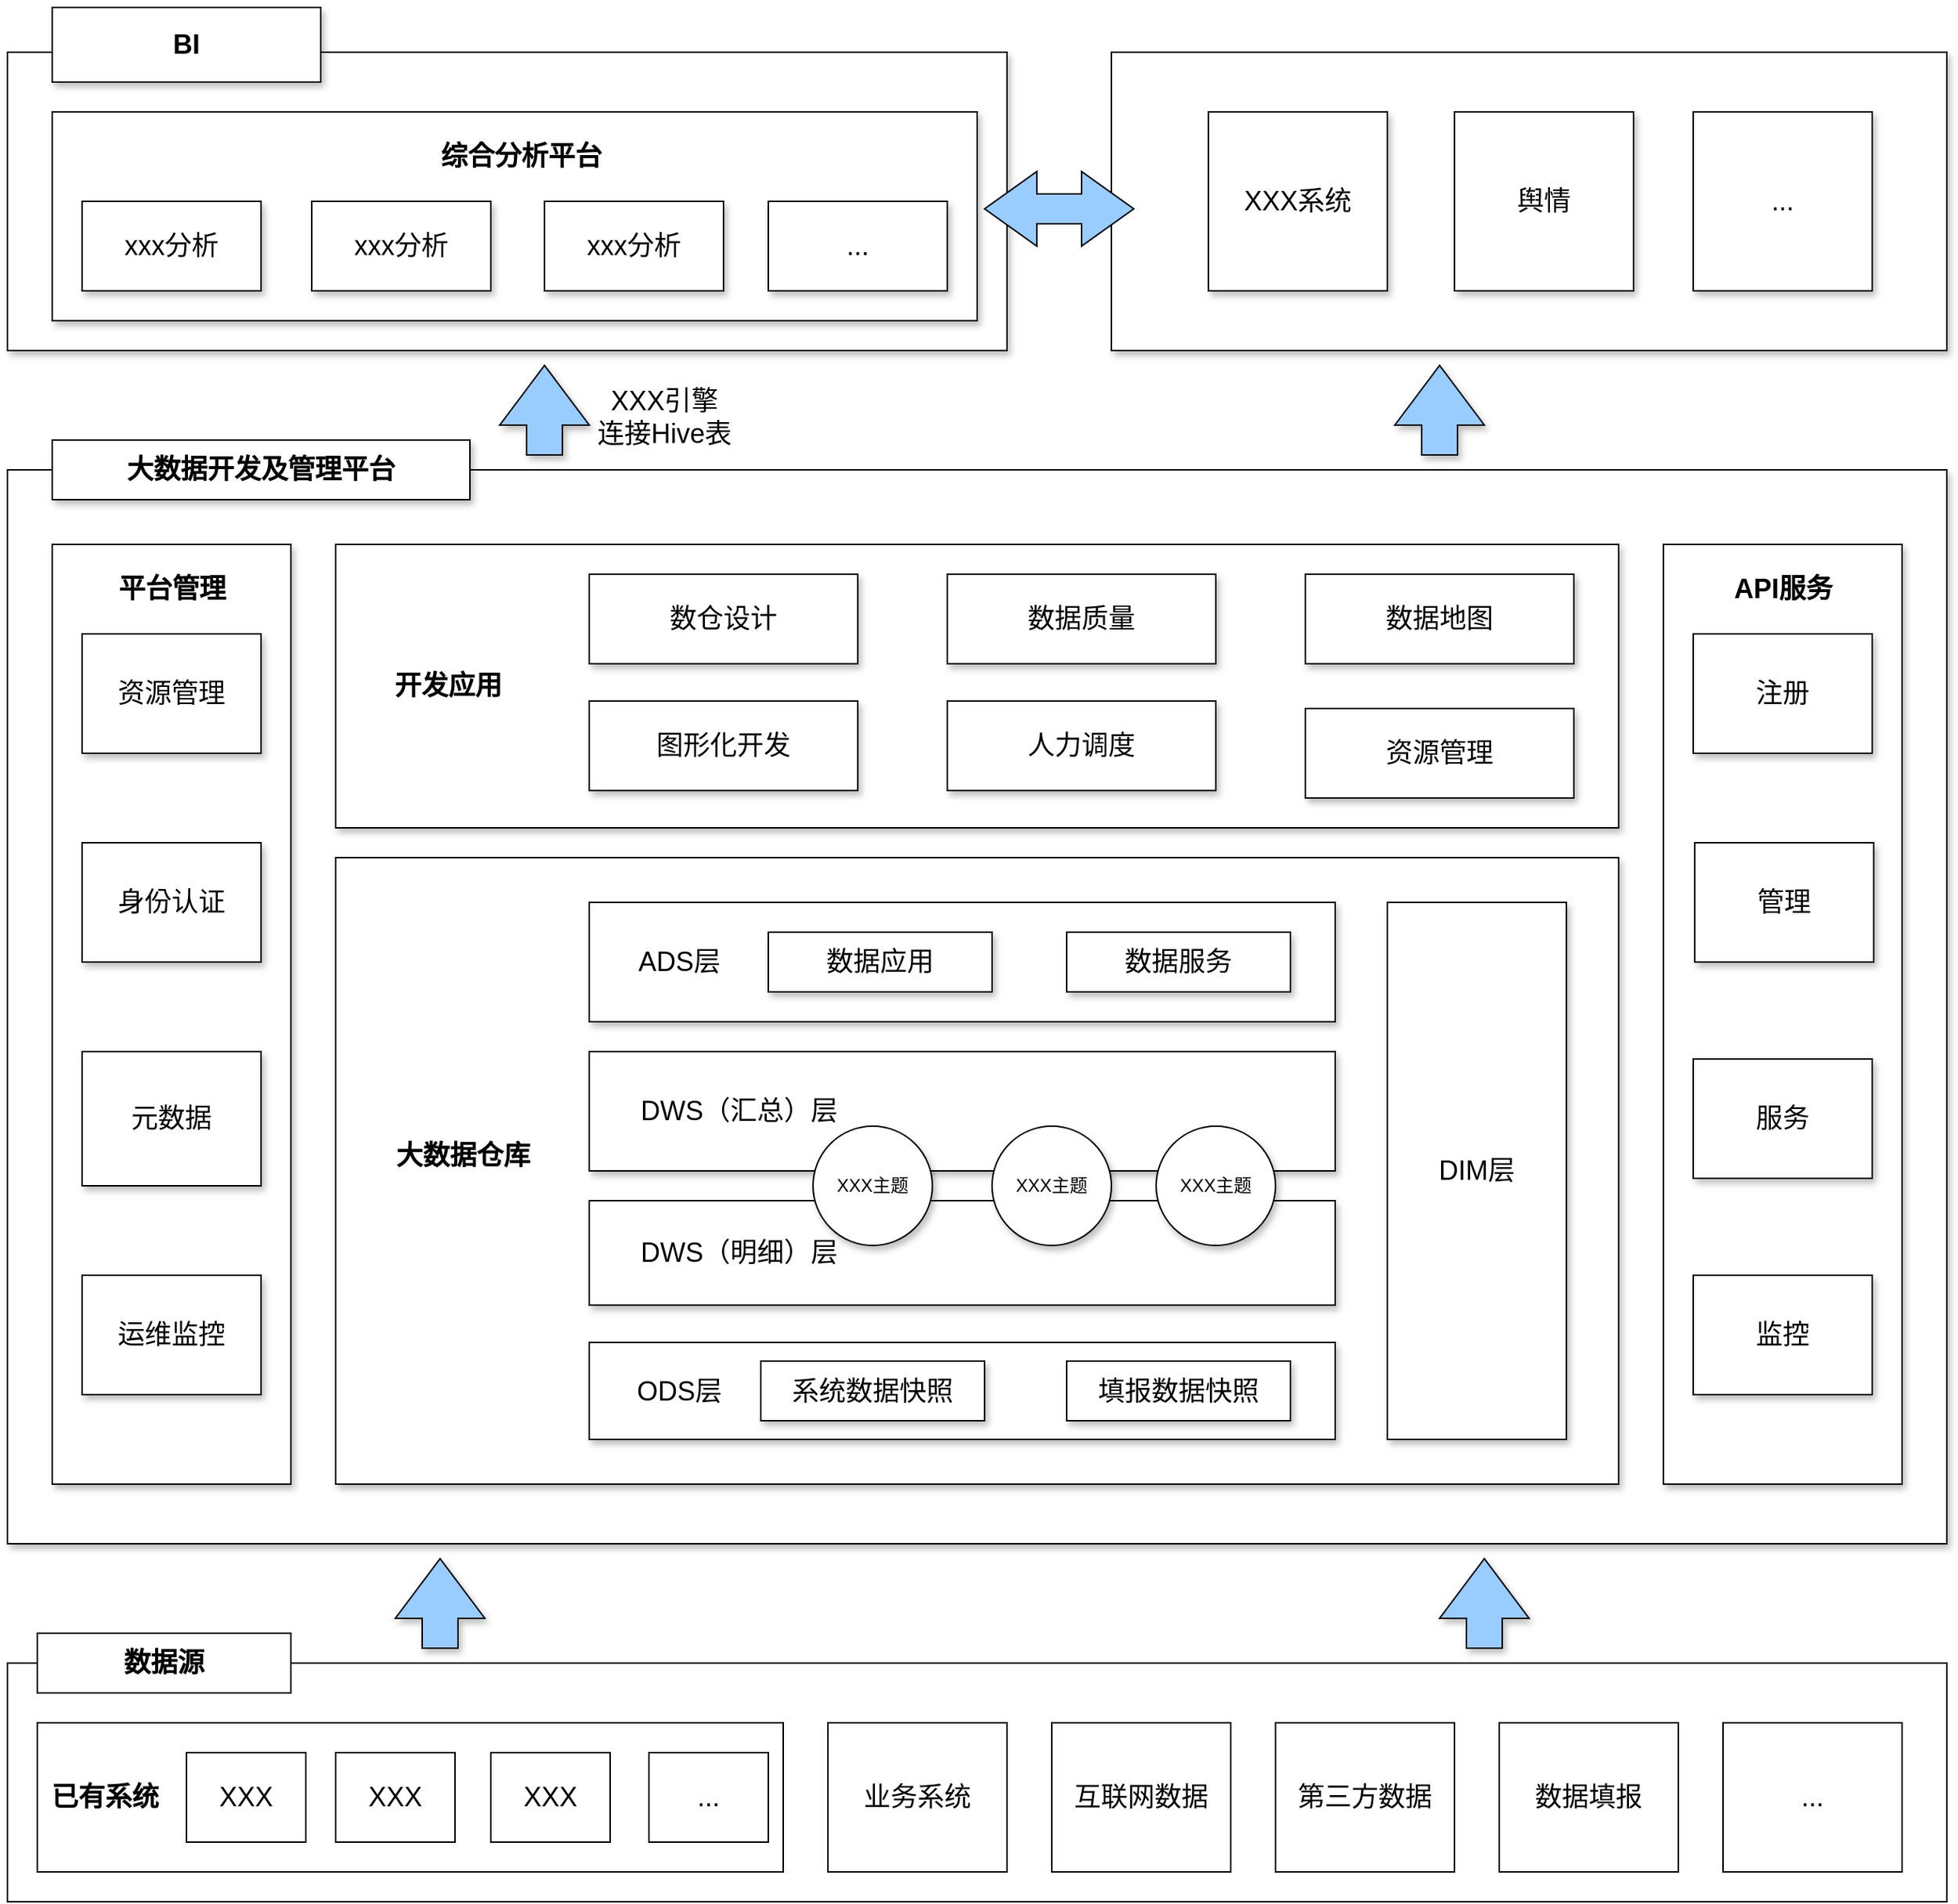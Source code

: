 <mxfile version="15.4.0" type="device"><diagram id="YsbftUvsjEnNXmOI4gjR" name="第 1 页"><mxGraphModel dx="1346" dy="1983" grid="1" gridSize="10" guides="1" tooltips="1" connect="1" arrows="1" fold="1" page="1" pageScale="1" pageWidth="827" pageHeight="1169" math="0" shadow="0"><root><mxCell id="0"/><mxCell id="1" parent="0"/><mxCell id="E2dtoqY-HvGb0Fno-uWc-1" value="" style="rounded=0;whiteSpace=wrap;html=1;" parent="1" vertex="1"><mxGeometry x="50" y="740" width="1300" height="160" as="geometry"/></mxCell><mxCell id="E2dtoqY-HvGb0Fno-uWc-2" value="" style="rounded=0;whiteSpace=wrap;html=1;" parent="1" vertex="1"><mxGeometry x="70" y="780" width="500" height="100" as="geometry"/></mxCell><mxCell id="E2dtoqY-HvGb0Fno-uWc-3" value="&lt;font style=&quot;font-size: 18px&quot;&gt;&lt;b&gt;数据源&lt;/b&gt;&lt;/font&gt;" style="rounded=0;whiteSpace=wrap;html=1;" parent="1" vertex="1"><mxGeometry x="70" y="720" width="170" height="40" as="geometry"/></mxCell><mxCell id="E2dtoqY-HvGb0Fno-uWc-4" value="&lt;font style=&quot;font-size: 18px&quot;&gt;业务系统&lt;/font&gt;" style="rounded=0;whiteSpace=wrap;html=1;" parent="1" vertex="1"><mxGeometry x="600" y="780" width="120" height="100" as="geometry"/></mxCell><mxCell id="E2dtoqY-HvGb0Fno-uWc-5" value="&lt;font style=&quot;font-size: 18px&quot;&gt;互联网数据&lt;/font&gt;" style="rounded=0;whiteSpace=wrap;html=1;" parent="1" vertex="1"><mxGeometry x="750" y="780" width="120" height="100" as="geometry"/></mxCell><mxCell id="E2dtoqY-HvGb0Fno-uWc-6" value="&lt;font style=&quot;font-size: 18px&quot;&gt;第三方数据&lt;/font&gt;" style="rounded=0;whiteSpace=wrap;html=1;" parent="1" vertex="1"><mxGeometry x="900" y="780" width="120" height="100" as="geometry"/></mxCell><mxCell id="E2dtoqY-HvGb0Fno-uWc-7" value="&lt;font style=&quot;font-size: 18px&quot;&gt;数据填报&lt;/font&gt;" style="rounded=0;whiteSpace=wrap;html=1;" parent="1" vertex="1"><mxGeometry x="1050" y="780" width="120" height="100" as="geometry"/></mxCell><mxCell id="E2dtoqY-HvGb0Fno-uWc-9" value="&lt;font style=&quot;font-size: 18px&quot;&gt;...&lt;/font&gt;" style="rounded=0;whiteSpace=wrap;html=1;" parent="1" vertex="1"><mxGeometry x="1200" y="780" width="120" height="100" as="geometry"/></mxCell><mxCell id="E2dtoqY-HvGb0Fno-uWc-10" value="&lt;font style=&quot;font-size: 18px&quot;&gt;&lt;b&gt;已有系统&lt;/b&gt;&lt;/font&gt;" style="text;html=1;resizable=0;autosize=1;align=center;verticalAlign=middle;points=[];fillColor=none;strokeColor=none;rounded=0;" parent="1" vertex="1"><mxGeometry x="70" y="820" width="90" height="20" as="geometry"/></mxCell><mxCell id="E2dtoqY-HvGb0Fno-uWc-11" value="&lt;font style=&quot;font-size: 18px&quot;&gt;XXX&lt;/font&gt;" style="rounded=0;whiteSpace=wrap;html=1;" parent="1" vertex="1"><mxGeometry x="170" y="800" width="80" height="60" as="geometry"/></mxCell><mxCell id="E2dtoqY-HvGb0Fno-uWc-12" value="&lt;span&gt;&lt;font style=&quot;font-size: 18px&quot;&gt;XXX&lt;/font&gt;&lt;/span&gt;" style="rounded=0;whiteSpace=wrap;html=1;" parent="1" vertex="1"><mxGeometry x="270" y="800" width="80" height="60" as="geometry"/></mxCell><mxCell id="E2dtoqY-HvGb0Fno-uWc-13" value="&lt;span&gt;&lt;font style=&quot;font-size: 18px&quot;&gt;XXX&lt;/font&gt;&lt;/span&gt;" style="rounded=0;whiteSpace=wrap;html=1;" parent="1" vertex="1"><mxGeometry x="374" y="800" width="80" height="60" as="geometry"/></mxCell><mxCell id="E2dtoqY-HvGb0Fno-uWc-14" value="&lt;font style=&quot;font-size: 18px&quot;&gt;...&lt;/font&gt;" style="rounded=0;whiteSpace=wrap;html=1;" parent="1" vertex="1"><mxGeometry x="480" y="800" width="80" height="60" as="geometry"/></mxCell><mxCell id="E2dtoqY-HvGb0Fno-uWc-15" value="" style="html=1;shadow=1;dashed=0;align=center;verticalAlign=middle;shape=mxgraph.arrows2.arrow;dy=0.6;dx=40;direction=north;notch=0;fillColor=#99CCFF;" parent="1" vertex="1"><mxGeometry x="310" y="670" width="60" height="60" as="geometry"/></mxCell><mxCell id="E2dtoqY-HvGb0Fno-uWc-16" value="" style="html=1;shadow=1;dashed=0;align=center;verticalAlign=middle;shape=mxgraph.arrows2.arrow;dy=0.6;dx=40;direction=north;notch=0;fillColor=#99CCFF;" parent="1" vertex="1"><mxGeometry x="1010" y="670" width="60" height="60" as="geometry"/></mxCell><mxCell id="E2dtoqY-HvGb0Fno-uWc-17" value="" style="rounded=0;whiteSpace=wrap;html=1;shadow=1;fillColor=#FFFFFF;" parent="1" vertex="1"><mxGeometry x="50" y="-60" width="1300" height="720" as="geometry"/></mxCell><mxCell id="E2dtoqY-HvGb0Fno-uWc-19" value="" style="rounded=0;whiteSpace=wrap;html=1;shadow=1;fillColor=#FFFFFF;" parent="1" vertex="1"><mxGeometry x="80" y="-10" width="160" height="630" as="geometry"/></mxCell><mxCell id="E2dtoqY-HvGb0Fno-uWc-20" value="" style="rounded=0;whiteSpace=wrap;html=1;shadow=1;fillColor=#FFFFFF;" parent="1" vertex="1"><mxGeometry x="270" y="200" width="860" height="420" as="geometry"/></mxCell><mxCell id="E2dtoqY-HvGb0Fno-uWc-21" value="" style="rounded=0;whiteSpace=wrap;html=1;shadow=1;fillColor=#FFFFFF;" parent="1" vertex="1"><mxGeometry x="1160" y="-10" width="160" height="630" as="geometry"/></mxCell><mxCell id="E2dtoqY-HvGb0Fno-uWc-22" value="" style="rounded=0;whiteSpace=wrap;html=1;shadow=1;fillColor=#FFFFFF;" parent="1" vertex="1"><mxGeometry x="270" y="-10" width="860" height="190" as="geometry"/></mxCell><mxCell id="E2dtoqY-HvGb0Fno-uWc-23" value="&lt;font style=&quot;font-size: 18px&quot;&gt;&lt;b&gt;大数据开发及管理平台&lt;/b&gt;&lt;/font&gt;" style="rounded=0;whiteSpace=wrap;html=1;shadow=1;fillColor=#FFFFFF;" parent="1" vertex="1"><mxGeometry x="80" y="-80" width="280" height="40" as="geometry"/></mxCell><mxCell id="E2dtoqY-HvGb0Fno-uWc-24" value="&lt;font style=&quot;font-size: 18px&quot;&gt;&lt;b&gt;平台管理&lt;/b&gt;&lt;/font&gt;" style="text;html=1;resizable=0;autosize=1;align=center;verticalAlign=middle;points=[];fillColor=none;strokeColor=none;rounded=0;shadow=1;" parent="1" vertex="1"><mxGeometry x="115" y="10" width="90" height="20" as="geometry"/></mxCell><mxCell id="E2dtoqY-HvGb0Fno-uWc-25" value="&lt;font style=&quot;font-size: 18px&quot;&gt;资源管理&lt;/font&gt;" style="rounded=0;whiteSpace=wrap;html=1;shadow=1;fillColor=#FFFFFF;" parent="1" vertex="1"><mxGeometry x="100" y="50" width="120" height="80" as="geometry"/></mxCell><mxCell id="E2dtoqY-HvGb0Fno-uWc-26" value="&lt;font style=&quot;font-size: 18px&quot;&gt;身份认证&lt;/font&gt;" style="rounded=0;whiteSpace=wrap;html=1;shadow=1;fillColor=#FFFFFF;" parent="1" vertex="1"><mxGeometry x="100" y="190" width="120" height="80" as="geometry"/></mxCell><mxCell id="E2dtoqY-HvGb0Fno-uWc-28" value="&lt;font style=&quot;font-size: 18px&quot;&gt;元数据&lt;/font&gt;" style="rounded=0;whiteSpace=wrap;html=1;shadow=1;fillColor=#FFFFFF;" parent="1" vertex="1"><mxGeometry x="100" y="330" width="120" height="90" as="geometry"/></mxCell><mxCell id="E2dtoqY-HvGb0Fno-uWc-29" value="&lt;font style=&quot;font-size: 18px&quot;&gt;运维监控&lt;/font&gt;" style="rounded=0;whiteSpace=wrap;html=1;shadow=1;fillColor=#FFFFFF;" parent="1" vertex="1"><mxGeometry x="100" y="480" width="120" height="80" as="geometry"/></mxCell><mxCell id="E2dtoqY-HvGb0Fno-uWc-31" value="&lt;font style=&quot;font-size: 18px&quot;&gt;注册&lt;/font&gt;" style="rounded=0;whiteSpace=wrap;html=1;shadow=1;fillColor=#FFFFFF;" parent="1" vertex="1"><mxGeometry x="1180" y="50" width="120" height="80" as="geometry"/></mxCell><mxCell id="E2dtoqY-HvGb0Fno-uWc-32" value="&lt;font style=&quot;font-size: 18px&quot;&gt;管理&lt;/font&gt;" style="rounded=0;whiteSpace=wrap;html=1;shadow=1;fillColor=#FFFFFF;" parent="1" vertex="1"><mxGeometry x="1181" y="190" width="120" height="80" as="geometry"/></mxCell><mxCell id="E2dtoqY-HvGb0Fno-uWc-33" value="&lt;span style=&quot;font-size: 18px&quot;&gt;服务&lt;/span&gt;" style="rounded=0;whiteSpace=wrap;html=1;shadow=1;fillColor=#FFFFFF;" parent="1" vertex="1"><mxGeometry x="1180" y="335" width="120" height="80" as="geometry"/></mxCell><mxCell id="E2dtoqY-HvGb0Fno-uWc-34" value="&lt;font style=&quot;font-size: 18px&quot;&gt;监控&lt;/font&gt;" style="rounded=0;whiteSpace=wrap;html=1;shadow=1;fillColor=#FFFFFF;" parent="1" vertex="1"><mxGeometry x="1180" y="480" width="120" height="80" as="geometry"/></mxCell><mxCell id="E2dtoqY-HvGb0Fno-uWc-35" value="&lt;span style=&quot;font-size: 18px&quot;&gt;&lt;b&gt;API服务&lt;/b&gt;&lt;/span&gt;" style="text;html=1;resizable=0;autosize=1;align=center;verticalAlign=middle;points=[];fillColor=none;strokeColor=none;rounded=0;shadow=1;" parent="1" vertex="1"><mxGeometry x="1200" y="10" width="80" height="20" as="geometry"/></mxCell><mxCell id="E2dtoqY-HvGb0Fno-uWc-36" value="&lt;b&gt;&lt;font style=&quot;font-size: 18px&quot;&gt;开发应用&lt;/font&gt;&lt;/b&gt;" style="text;html=1;resizable=0;autosize=1;align=center;verticalAlign=middle;points=[];fillColor=none;strokeColor=none;rounded=0;shadow=1;" parent="1" vertex="1"><mxGeometry x="300" y="75" width="90" height="20" as="geometry"/></mxCell><mxCell id="E2dtoqY-HvGb0Fno-uWc-37" value="&lt;font style=&quot;font-size: 18px&quot;&gt;数仓设计&lt;/font&gt;" style="rounded=0;whiteSpace=wrap;html=1;shadow=1;fillColor=#FFFFFF;" parent="1" vertex="1"><mxGeometry x="440" y="10" width="180" height="60" as="geometry"/></mxCell><mxCell id="E2dtoqY-HvGb0Fno-uWc-39" value="&lt;font style=&quot;font-size: 18px&quot;&gt;图形化开发&lt;/font&gt;" style="rounded=0;whiteSpace=wrap;html=1;shadow=1;fillColor=#FFFFFF;" parent="1" vertex="1"><mxGeometry x="440" y="95" width="180" height="60" as="geometry"/></mxCell><mxCell id="E2dtoqY-HvGb0Fno-uWc-40" value="&lt;font style=&quot;font-size: 18px&quot;&gt;数据质量&lt;/font&gt;" style="rounded=0;whiteSpace=wrap;html=1;shadow=1;fillColor=#FFFFFF;" parent="1" vertex="1"><mxGeometry x="680" y="10" width="180" height="60" as="geometry"/></mxCell><mxCell id="E2dtoqY-HvGb0Fno-uWc-41" value="&lt;font style=&quot;font-size: 18px&quot;&gt;数据地图&lt;/font&gt;" style="rounded=0;whiteSpace=wrap;html=1;shadow=1;fillColor=#FFFFFF;" parent="1" vertex="1"><mxGeometry x="920" y="10" width="180" height="60" as="geometry"/></mxCell><mxCell id="E2dtoqY-HvGb0Fno-uWc-42" value="&lt;font style=&quot;font-size: 18px&quot;&gt;人力调度&lt;/font&gt;" style="rounded=0;whiteSpace=wrap;html=1;shadow=1;fillColor=#FFFFFF;" parent="1" vertex="1"><mxGeometry x="680" y="95" width="180" height="60" as="geometry"/></mxCell><mxCell id="E2dtoqY-HvGb0Fno-uWc-43" value="&lt;font style=&quot;font-size: 18px&quot;&gt;资源管理&lt;/font&gt;" style="rounded=0;whiteSpace=wrap;html=1;shadow=1;fillColor=#FFFFFF;" parent="1" vertex="1"><mxGeometry x="920" y="100" width="180" height="60" as="geometry"/></mxCell><mxCell id="E2dtoqY-HvGb0Fno-uWc-44" value="&lt;b&gt;&lt;font style=&quot;font-size: 18px&quot;&gt;大数据仓库&lt;/font&gt;&lt;/b&gt;" style="text;html=1;resizable=0;autosize=1;align=center;verticalAlign=middle;points=[];fillColor=none;strokeColor=none;rounded=0;shadow=1;" parent="1" vertex="1"><mxGeometry x="300" y="390" width="110" height="20" as="geometry"/></mxCell><mxCell id="E2dtoqY-HvGb0Fno-uWc-45" value="" style="rounded=0;whiteSpace=wrap;html=1;shadow=1;fillColor=#FFFFFF;" parent="1" vertex="1"><mxGeometry x="440" y="230" width="500" height="80" as="geometry"/></mxCell><mxCell id="E2dtoqY-HvGb0Fno-uWc-46" value="" style="rounded=0;whiteSpace=wrap;html=1;shadow=1;fillColor=#FFFFFF;" parent="1" vertex="1"><mxGeometry x="440" y="330" width="500" height="80" as="geometry"/></mxCell><mxCell id="E2dtoqY-HvGb0Fno-uWc-47" value="&lt;span style=&quot;color: rgba(0 , 0 , 0 , 0) ; font-family: monospace ; font-size: 0px&quot;&gt;%3CmxGraphModel%3E%3Croot%3E%3CmxCell%20id%3D%220%22%2F%3E%3CmxCell%20id%3D%221%22%20parent%3D%220%22%2F%3E%3CmxCell%20id%3D%222%22%20value%3D%22%26lt%3Bspan%20style%3D%26quot%3Bfont-size%3A%2018px%26quot%3B%26gt%3BDWS%EF%BC%88%E6%B1%87%E6%80%BB%EF%BC%89%E5%B1%82%26lt%3B%2Fspan%26gt%3B%22%20style%3D%22text%3Bhtml%3D1%3Bresizable%3D0%3Bautosize%3D1%3Balign%3Dcenter%3BverticalAlign%3Dmiddle%3Bpoints%3D%5B%5D%3BfillColor%3Dnone%3BstrokeColor%3Dnone%3Brounded%3D0%3Bshadow%3D1%3B%22%20vertex%3D%221%22%20parent%3D%221%22%3E%3CmxGeometry%20x%3D%22465%22%20y%3D%22350%22%20width%3D%22150%22%20height%3D%2220%22%20as%3D%22geometry%22%2F%3E%3C%2FmxCell%3E%3C%2Froot%3E%3C%2FmxGraphModel%3E&lt;/span&gt;" style="rounded=0;whiteSpace=wrap;html=1;shadow=1;fillColor=#FFFFFF;" parent="1" vertex="1"><mxGeometry x="440" y="430" width="500" height="70" as="geometry"/></mxCell><mxCell id="E2dtoqY-HvGb0Fno-uWc-48" value="" style="rounded=0;whiteSpace=wrap;html=1;shadow=1;fillColor=#FFFFFF;" parent="1" vertex="1"><mxGeometry x="440" y="525" width="500" height="65" as="geometry"/></mxCell><mxCell id="E2dtoqY-HvGb0Fno-uWc-49" value="XXX主题" style="ellipse;whiteSpace=wrap;html=1;aspect=fixed;shadow=1;fillColor=#FFFFFF;" parent="1" vertex="1"><mxGeometry x="590" y="380" width="80" height="80" as="geometry"/></mxCell><mxCell id="E2dtoqY-HvGb0Fno-uWc-52" value="&lt;span&gt;XXX主题&lt;/span&gt;" style="ellipse;whiteSpace=wrap;html=1;aspect=fixed;shadow=1;fillColor=#FFFFFF;" parent="1" vertex="1"><mxGeometry x="710" y="380" width="80" height="80" as="geometry"/></mxCell><mxCell id="E2dtoqY-HvGb0Fno-uWc-53" value="&lt;span&gt;XXX主题&lt;/span&gt;" style="ellipse;whiteSpace=wrap;html=1;aspect=fixed;shadow=1;fillColor=#FFFFFF;" parent="1" vertex="1"><mxGeometry x="820" y="380" width="80" height="80" as="geometry"/></mxCell><mxCell id="E2dtoqY-HvGb0Fno-uWc-54" value="&lt;font style=&quot;font-size: 18px&quot;&gt;ADS层&lt;/font&gt;" style="text;html=1;resizable=0;autosize=1;align=center;verticalAlign=middle;points=[];fillColor=none;strokeColor=none;rounded=0;shadow=1;" parent="1" vertex="1"><mxGeometry x="465" y="260" width="70" height="20" as="geometry"/></mxCell><mxCell id="E2dtoqY-HvGb0Fno-uWc-55" value="&lt;span style=&quot;font-size: 18px&quot;&gt;DWS（汇总）层&lt;/span&gt;" style="text;html=1;resizable=0;autosize=1;align=center;verticalAlign=middle;points=[];fillColor=none;strokeColor=none;rounded=0;shadow=1;" parent="1" vertex="1"><mxGeometry x="465" y="360" width="150" height="20" as="geometry"/></mxCell><mxCell id="E2dtoqY-HvGb0Fno-uWc-56" value="&lt;span style=&quot;font-size: 18px&quot;&gt;DWS（明细）层&lt;/span&gt;" style="text;html=1;resizable=0;autosize=1;align=center;verticalAlign=middle;points=[];fillColor=none;strokeColor=none;rounded=0;shadow=1;" parent="1" vertex="1"><mxGeometry x="465" y="455" width="150" height="20" as="geometry"/></mxCell><mxCell id="E2dtoqY-HvGb0Fno-uWc-57" value="&lt;span style=&quot;font-size: 18px&quot;&gt;ODS层&lt;/span&gt;" style="text;html=1;resizable=0;autosize=1;align=center;verticalAlign=middle;points=[];fillColor=none;strokeColor=none;rounded=0;shadow=1;" parent="1" vertex="1"><mxGeometry x="465" y="547.5" width="70" height="20" as="geometry"/></mxCell><mxCell id="E2dtoqY-HvGb0Fno-uWc-58" value="&lt;font style=&quot;font-size: 18px&quot;&gt;数据应用&lt;/font&gt;" style="rounded=0;whiteSpace=wrap;html=1;shadow=1;fillColor=#FFFFFF;" parent="1" vertex="1"><mxGeometry x="560" y="250" width="150" height="40" as="geometry"/></mxCell><mxCell id="E2dtoqY-HvGb0Fno-uWc-59" value="&lt;font style=&quot;font-size: 18px&quot;&gt;数据服务&lt;/font&gt;" style="rounded=0;whiteSpace=wrap;html=1;shadow=1;fillColor=#FFFFFF;" parent="1" vertex="1"><mxGeometry x="760" y="250" width="150" height="40" as="geometry"/></mxCell><mxCell id="E2dtoqY-HvGb0Fno-uWc-60" value="&lt;span style=&quot;font-size: 18px&quot;&gt;系统数据快照&lt;/span&gt;" style="rounded=0;whiteSpace=wrap;html=1;shadow=1;fillColor=#FFFFFF;" parent="1" vertex="1"><mxGeometry x="555" y="537.5" width="150" height="40" as="geometry"/></mxCell><mxCell id="E2dtoqY-HvGb0Fno-uWc-61" value="&lt;span style=&quot;font-size: 18px&quot;&gt;填报数据快照&lt;/span&gt;" style="rounded=0;whiteSpace=wrap;html=1;shadow=1;fillColor=#FFFFFF;" parent="1" vertex="1"><mxGeometry x="760" y="537.5" width="150" height="40" as="geometry"/></mxCell><mxCell id="E2dtoqY-HvGb0Fno-uWc-62" value="&lt;font style=&quot;font-size: 18px&quot;&gt;DIM层&lt;/font&gt;" style="rounded=0;whiteSpace=wrap;html=1;shadow=1;fillColor=#FFFFFF;" parent="1" vertex="1"><mxGeometry x="975" y="230" width="120" height="360" as="geometry"/></mxCell><mxCell id="E2dtoqY-HvGb0Fno-uWc-63" value="" style="html=1;shadow=1;dashed=0;align=center;verticalAlign=middle;shape=mxgraph.arrows2.arrow;dy=0.6;dx=40;direction=north;notch=0;fillColor=#99CCFF;" parent="1" vertex="1"><mxGeometry x="380" y="-130" width="60" height="60" as="geometry"/></mxCell><mxCell id="E2dtoqY-HvGb0Fno-uWc-64" value="" style="html=1;shadow=1;dashed=0;align=center;verticalAlign=middle;shape=mxgraph.arrows2.arrow;dy=0.6;dx=40;direction=north;notch=0;fillColor=#99CCFF;" parent="1" vertex="1"><mxGeometry x="980" y="-130" width="60" height="60" as="geometry"/></mxCell><mxCell id="E2dtoqY-HvGb0Fno-uWc-65" value="&lt;font style=&quot;font-size: 18px&quot;&gt;XXX引擎&lt;br&gt;连接Hive表&lt;/font&gt;" style="text;html=1;align=center;verticalAlign=middle;resizable=0;points=[];autosize=1;strokeColor=none;fillColor=none;" parent="1" vertex="1"><mxGeometry x="435" y="-115" width="110" height="40" as="geometry"/></mxCell><mxCell id="E2dtoqY-HvGb0Fno-uWc-66" value="" style="rounded=0;whiteSpace=wrap;html=1;shadow=1;fillColor=#FFFFFF;" parent="1" vertex="1"><mxGeometry x="50" y="-340" width="670" height="200" as="geometry"/></mxCell><mxCell id="E2dtoqY-HvGb0Fno-uWc-67" value="" style="rounded=0;whiteSpace=wrap;html=1;shadow=1;fillColor=#FFFFFF;" parent="1" vertex="1"><mxGeometry x="790" y="-340" width="560" height="200" as="geometry"/></mxCell><mxCell id="E2dtoqY-HvGb0Fno-uWc-71" value="&lt;font style=&quot;font-size: 18px&quot;&gt;XXX系统&lt;/font&gt;" style="rounded=0;whiteSpace=wrap;html=1;shadow=1;fillColor=#FFFFFF;" parent="1" vertex="1"><mxGeometry x="855" y="-300" width="120" height="120" as="geometry"/></mxCell><mxCell id="E2dtoqY-HvGb0Fno-uWc-72" value="&lt;font style=&quot;font-size: 18px&quot;&gt;舆情&lt;/font&gt;" style="rounded=0;whiteSpace=wrap;html=1;shadow=1;fillColor=#FFFFFF;" parent="1" vertex="1"><mxGeometry x="1020" y="-300" width="120" height="120" as="geometry"/></mxCell><mxCell id="E2dtoqY-HvGb0Fno-uWc-73" value="&lt;font style=&quot;font-size: 18px&quot;&gt;...&lt;/font&gt;" style="rounded=0;whiteSpace=wrap;html=1;shadow=1;fillColor=#FFFFFF;" parent="1" vertex="1"><mxGeometry x="1180" y="-300" width="120" height="120" as="geometry"/></mxCell><mxCell id="E2dtoqY-HvGb0Fno-uWc-75" value="" style="rounded=0;whiteSpace=wrap;html=1;shadow=1;fillColor=#FFFFFF;" parent="1" vertex="1"><mxGeometry x="80" y="-300" width="620" height="140" as="geometry"/></mxCell><mxCell id="E2dtoqY-HvGb0Fno-uWc-76" value="&lt;font style=&quot;font-size: 18px&quot;&gt;&lt;b&gt;BI&lt;/b&gt;&lt;/font&gt;" style="rounded=0;whiteSpace=wrap;html=1;shadow=1;fillColor=#FFFFFF;" parent="1" vertex="1"><mxGeometry x="80" y="-370" width="180" height="50" as="geometry"/></mxCell><mxCell id="E2dtoqY-HvGb0Fno-uWc-77" value="&lt;font style=&quot;font-size: 18px&quot;&gt;&lt;b&gt;综合分析平台&lt;/b&gt;&lt;/font&gt;" style="text;html=1;resizable=0;autosize=1;align=center;verticalAlign=middle;points=[];fillColor=none;strokeColor=none;rounded=0;shadow=1;" parent="1" vertex="1"><mxGeometry x="334" y="-280" width="120" height="20" as="geometry"/></mxCell><mxCell id="E2dtoqY-HvGb0Fno-uWc-78" value="&lt;font style=&quot;font-size: 18px&quot;&gt;xxx分析&lt;/font&gt;" style="rounded=0;whiteSpace=wrap;html=1;shadow=1;fillColor=#FFFFFF;" parent="1" vertex="1"><mxGeometry x="100" y="-240" width="120" height="60" as="geometry"/></mxCell><mxCell id="E2dtoqY-HvGb0Fno-uWc-79" value="&lt;span&gt;&lt;font style=&quot;font-size: 18px&quot;&gt;xxx分析&lt;/font&gt;&lt;/span&gt;" style="rounded=0;whiteSpace=wrap;html=1;shadow=1;fillColor=#FFFFFF;" parent="1" vertex="1"><mxGeometry x="254" y="-240" width="120" height="60" as="geometry"/></mxCell><mxCell id="E2dtoqY-HvGb0Fno-uWc-80" value="&lt;span&gt;&lt;font style=&quot;font-size: 18px&quot;&gt;xxx分析&lt;/font&gt;&lt;/span&gt;" style="rounded=0;whiteSpace=wrap;html=1;shadow=1;fillColor=#FFFFFF;" parent="1" vertex="1"><mxGeometry x="410" y="-240" width="120" height="60" as="geometry"/></mxCell><mxCell id="E2dtoqY-HvGb0Fno-uWc-81" value="&lt;font style=&quot;font-size: 18px&quot;&gt;...&lt;/font&gt;" style="rounded=0;whiteSpace=wrap;html=1;shadow=1;fillColor=#FFFFFF;" parent="1" vertex="1"><mxGeometry x="560" y="-240" width="120" height="60" as="geometry"/></mxCell><mxCell id="E2dtoqY-HvGb0Fno-uWc-83" value="" style="html=1;shadow=0;dashed=0;align=center;verticalAlign=middle;shape=mxgraph.arrows2.twoWayArrow;dy=0.6;dx=35;fillColor=#99CCFF;" parent="1" vertex="1"><mxGeometry x="705" y="-260" width="100" height="50" as="geometry"/></mxCell></root></mxGraphModel></diagram></mxfile>